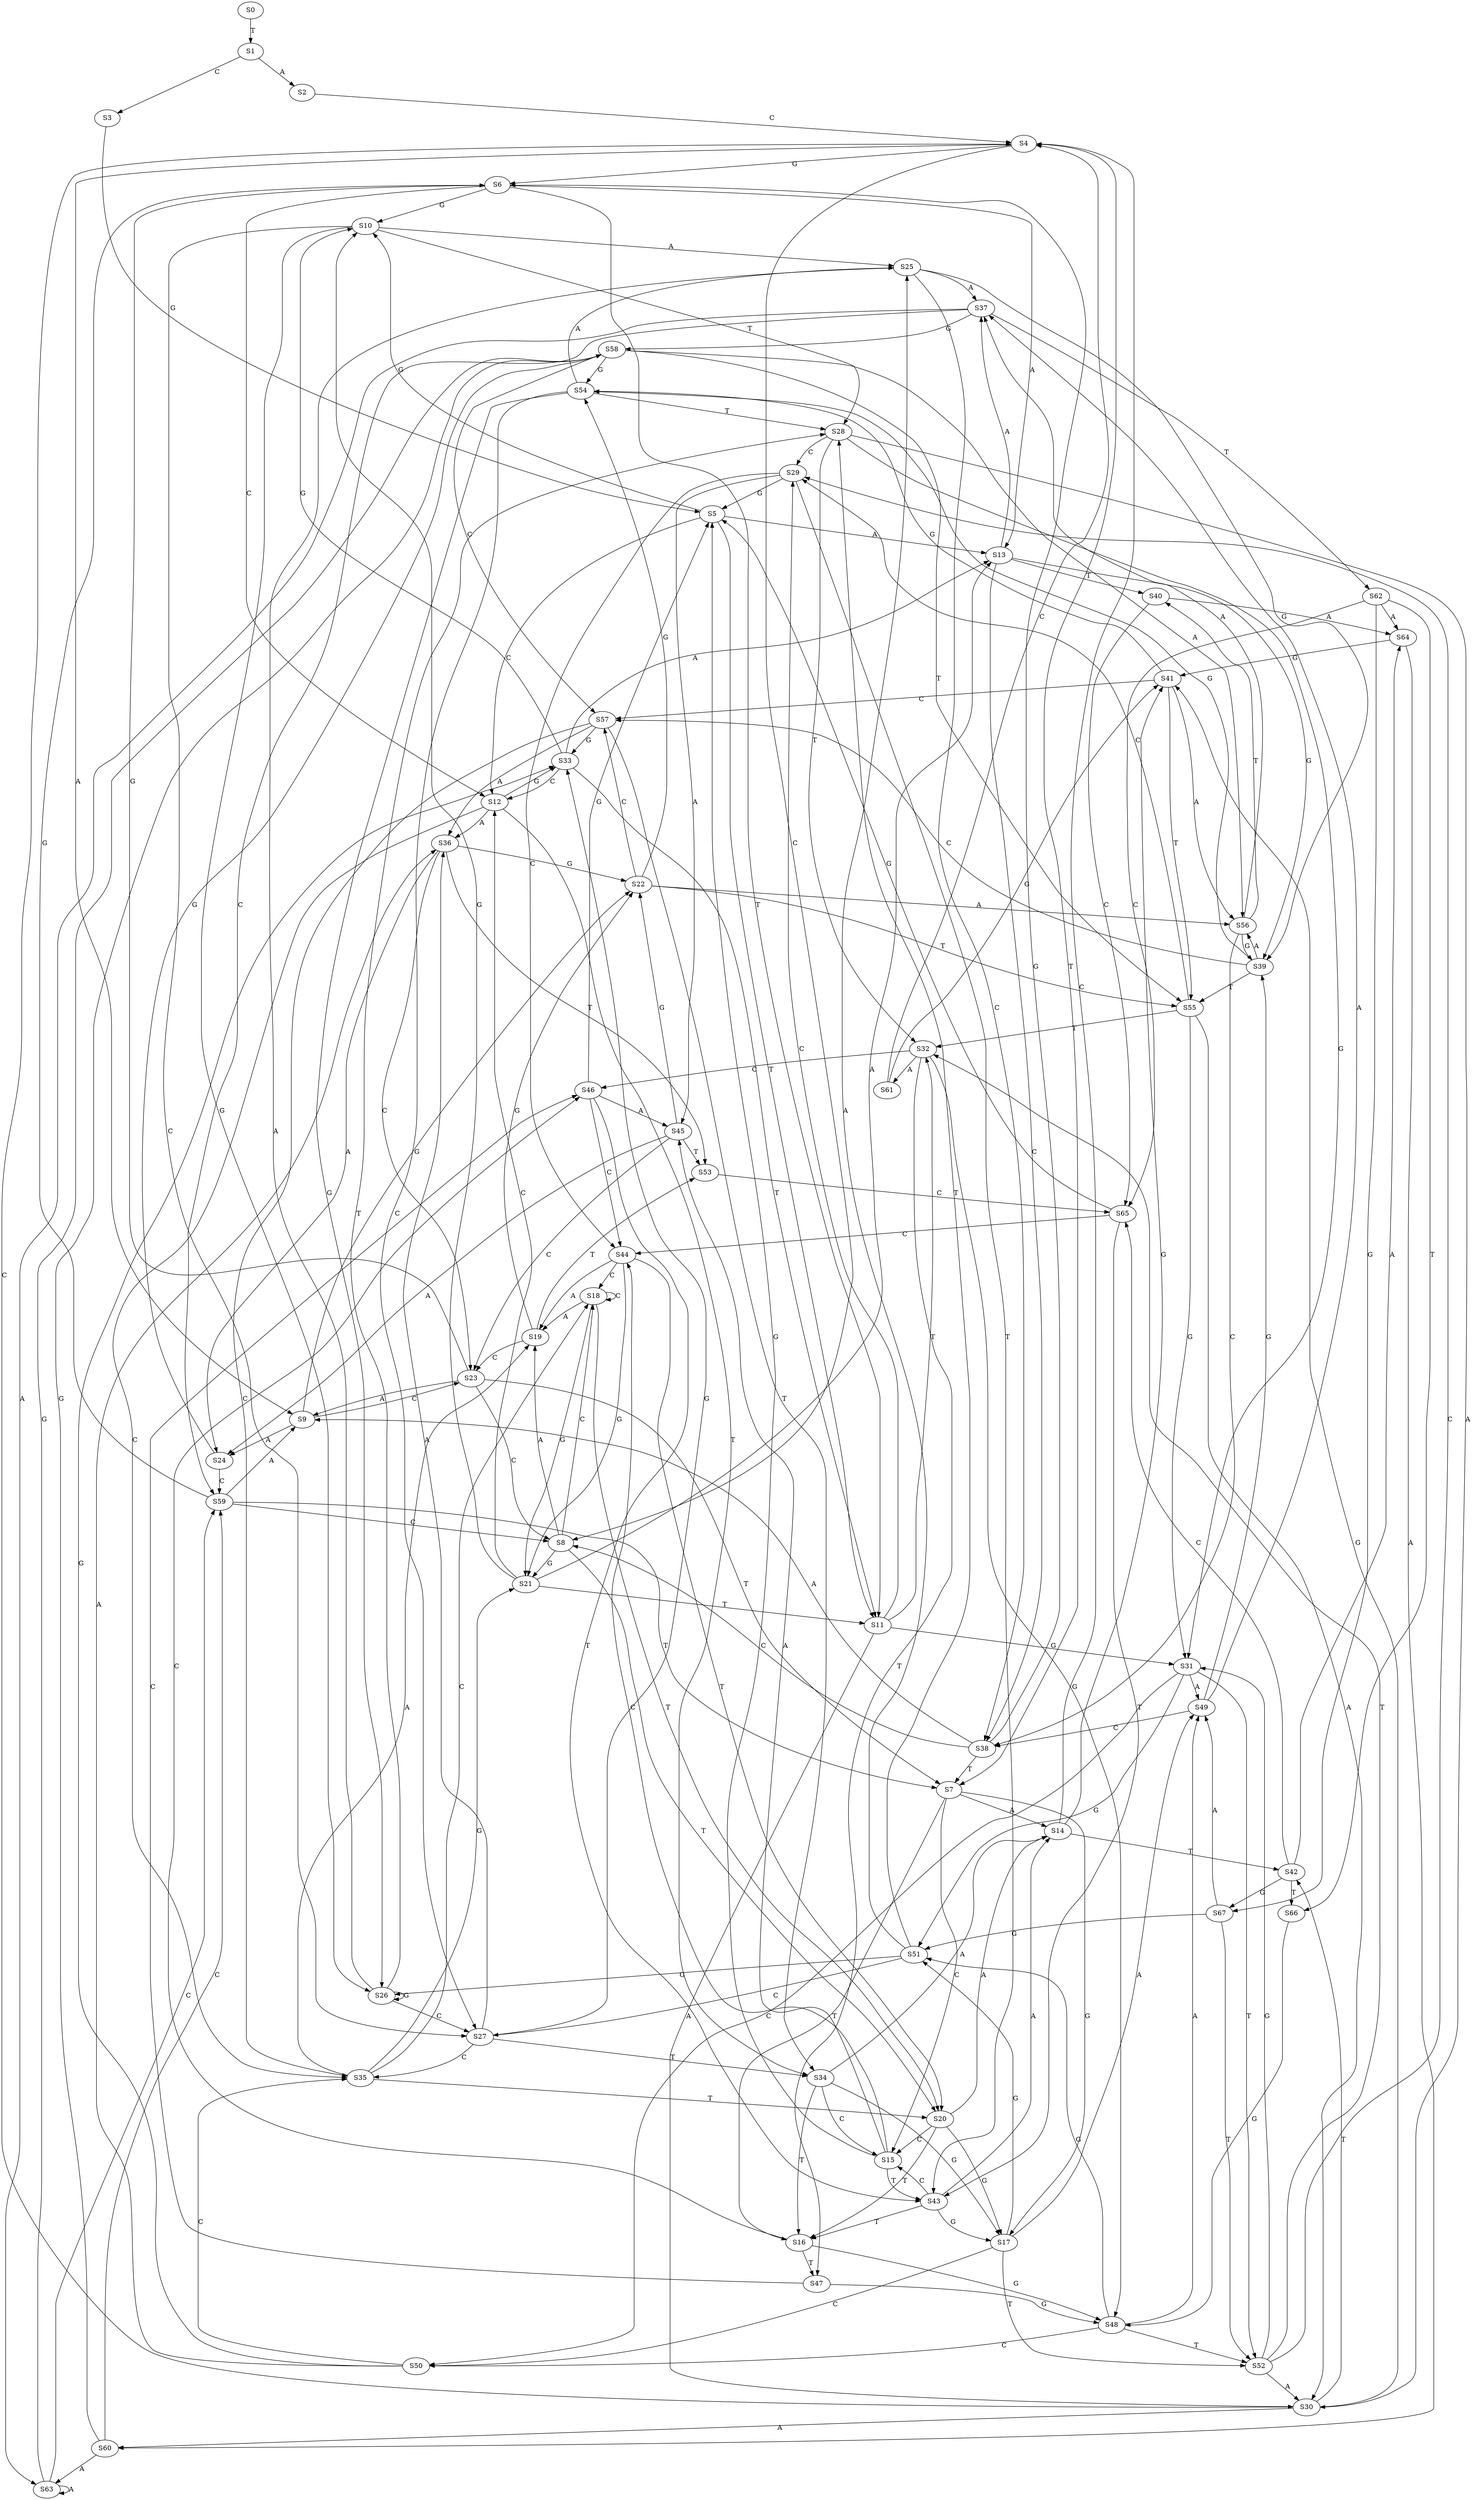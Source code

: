 strict digraph  {
	S0 -> S1 [ label = T ];
	S1 -> S2 [ label = A ];
	S1 -> S3 [ label = C ];
	S2 -> S4 [ label = C ];
	S3 -> S5 [ label = G ];
	S4 -> S6 [ label = G ];
	S4 -> S7 [ label = T ];
	S4 -> S8 [ label = C ];
	S4 -> S9 [ label = A ];
	S5 -> S10 [ label = G ];
	S5 -> S11 [ label = T ];
	S5 -> S12 [ label = C ];
	S5 -> S13 [ label = A ];
	S6 -> S10 [ label = G ];
	S6 -> S13 [ label = A ];
	S6 -> S11 [ label = T ];
	S6 -> S12 [ label = C ];
	S7 -> S14 [ label = A ];
	S7 -> S15 [ label = C ];
	S7 -> S16 [ label = T ];
	S7 -> S17 [ label = G ];
	S8 -> S18 [ label = C ];
	S8 -> S19 [ label = A ];
	S8 -> S20 [ label = T ];
	S8 -> S21 [ label = G ];
	S9 -> S22 [ label = G ];
	S9 -> S23 [ label = C ];
	S9 -> S24 [ label = A ];
	S10 -> S25 [ label = A ];
	S10 -> S26 [ label = G ];
	S10 -> S27 [ label = C ];
	S10 -> S28 [ label = T ];
	S11 -> S29 [ label = C ];
	S11 -> S30 [ label = A ];
	S11 -> S31 [ label = G ];
	S11 -> S32 [ label = T ];
	S12 -> S33 [ label = G ];
	S12 -> S34 [ label = T ];
	S12 -> S35 [ label = C ];
	S12 -> S36 [ label = A ];
	S13 -> S37 [ label = A ];
	S13 -> S38 [ label = C ];
	S13 -> S39 [ label = G ];
	S13 -> S40 [ label = T ];
	S14 -> S41 [ label = G ];
	S14 -> S42 [ label = T ];
	S14 -> S4 [ label = C ];
	S15 -> S43 [ label = T ];
	S15 -> S5 [ label = G ];
	S15 -> S44 [ label = C ];
	S15 -> S45 [ label = A ];
	S16 -> S46 [ label = C ];
	S16 -> S47 [ label = T ];
	S16 -> S48 [ label = G ];
	S17 -> S49 [ label = A ];
	S17 -> S50 [ label = C ];
	S17 -> S51 [ label = G ];
	S17 -> S52 [ label = T ];
	S18 -> S21 [ label = G ];
	S18 -> S18 [ label = C ];
	S18 -> S19 [ label = A ];
	S18 -> S20 [ label = T ];
	S19 -> S22 [ label = G ];
	S19 -> S53 [ label = T ];
	S19 -> S23 [ label = C ];
	S20 -> S17 [ label = G ];
	S20 -> S15 [ label = C ];
	S20 -> S16 [ label = T ];
	S20 -> S14 [ label = A ];
	S21 -> S13 [ label = A ];
	S21 -> S10 [ label = G ];
	S21 -> S11 [ label = T ];
	S21 -> S12 [ label = C ];
	S22 -> S54 [ label = G ];
	S22 -> S55 [ label = T ];
	S22 -> S56 [ label = A ];
	S22 -> S57 [ label = C ];
	S23 -> S7 [ label = T ];
	S23 -> S6 [ label = G ];
	S23 -> S9 [ label = A ];
	S23 -> S8 [ label = C ];
	S24 -> S58 [ label = G ];
	S24 -> S59 [ label = C ];
	S25 -> S37 [ label = A ];
	S25 -> S39 [ label = G ];
	S25 -> S38 [ label = C ];
	S26 -> S28 [ label = T ];
	S26 -> S27 [ label = C ];
	S26 -> S26 [ label = G ];
	S26 -> S25 [ label = A ];
	S27 -> S34 [ label = T ];
	S27 -> S35 [ label = C ];
	S27 -> S36 [ label = A ];
	S27 -> S33 [ label = G ];
	S28 -> S30 [ label = A ];
	S28 -> S29 [ label = C ];
	S28 -> S31 [ label = G ];
	S28 -> S32 [ label = T ];
	S29 -> S43 [ label = T ];
	S29 -> S5 [ label = G ];
	S29 -> S45 [ label = A ];
	S29 -> S44 [ label = C ];
	S30 -> S42 [ label = T ];
	S30 -> S41 [ label = G ];
	S30 -> S60 [ label = A ];
	S30 -> S4 [ label = C ];
	S31 -> S52 [ label = T ];
	S31 -> S51 [ label = G ];
	S31 -> S49 [ label = A ];
	S31 -> S50 [ label = C ];
	S32 -> S46 [ label = C ];
	S32 -> S48 [ label = G ];
	S32 -> S61 [ label = A ];
	S32 -> S47 [ label = T ];
	S33 -> S10 [ label = G ];
	S33 -> S13 [ label = A ];
	S33 -> S11 [ label = T ];
	S33 -> S12 [ label = C ];
	S34 -> S14 [ label = A ];
	S34 -> S15 [ label = C ];
	S34 -> S16 [ label = T ];
	S34 -> S17 [ label = G ];
	S35 -> S21 [ label = G ];
	S35 -> S19 [ label = A ];
	S35 -> S20 [ label = T ];
	S35 -> S18 [ label = C ];
	S36 -> S22 [ label = G ];
	S36 -> S23 [ label = C ];
	S36 -> S24 [ label = A ];
	S36 -> S53 [ label = T ];
	S37 -> S62 [ label = T ];
	S37 -> S59 [ label = C ];
	S37 -> S63 [ label = A ];
	S37 -> S58 [ label = G ];
	S38 -> S7 [ label = T ];
	S38 -> S6 [ label = G ];
	S38 -> S8 [ label = C ];
	S38 -> S9 [ label = A ];
	S39 -> S55 [ label = T ];
	S39 -> S54 [ label = G ];
	S39 -> S56 [ label = A ];
	S39 -> S57 [ label = C ];
	S40 -> S64 [ label = A ];
	S40 -> S65 [ label = C ];
	S41 -> S55 [ label = T ];
	S41 -> S56 [ label = A ];
	S41 -> S57 [ label = C ];
	S41 -> S54 [ label = G ];
	S42 -> S65 [ label = C ];
	S42 -> S64 [ label = A ];
	S42 -> S66 [ label = T ];
	S42 -> S67 [ label = G ];
	S43 -> S17 [ label = G ];
	S43 -> S15 [ label = C ];
	S43 -> S14 [ label = A ];
	S43 -> S16 [ label = T ];
	S44 -> S18 [ label = C ];
	S44 -> S19 [ label = A ];
	S44 -> S20 [ label = T ];
	S44 -> S21 [ label = G ];
	S45 -> S53 [ label = T ];
	S45 -> S23 [ label = C ];
	S45 -> S24 [ label = A ];
	S45 -> S22 [ label = G ];
	S46 -> S45 [ label = A ];
	S46 -> S44 [ label = C ];
	S46 -> S5 [ label = G ];
	S46 -> S43 [ label = T ];
	S47 -> S48 [ label = G ];
	S47 -> S46 [ label = C ];
	S48 -> S51 [ label = G ];
	S48 -> S50 [ label = C ];
	S48 -> S52 [ label = T ];
	S48 -> S49 [ label = A ];
	S49 -> S39 [ label = G ];
	S49 -> S38 [ label = C ];
	S49 -> S37 [ label = A ];
	S50 -> S35 [ label = C ];
	S50 -> S33 [ label = G ];
	S50 -> S36 [ label = A ];
	S51 -> S26 [ label = G ];
	S51 -> S27 [ label = C ];
	S51 -> S25 [ label = A ];
	S51 -> S28 [ label = T ];
	S52 -> S29 [ label = C ];
	S52 -> S32 [ label = T ];
	S52 -> S31 [ label = G ];
	S52 -> S30 [ label = A ];
	S53 -> S65 [ label = C ];
	S54 -> S25 [ label = A ];
	S54 -> S26 [ label = G ];
	S54 -> S28 [ label = T ];
	S54 -> S27 [ label = C ];
	S55 -> S30 [ label = A ];
	S55 -> S29 [ label = C ];
	S55 -> S31 [ label = G ];
	S55 -> S32 [ label = T ];
	S56 -> S37 [ label = A ];
	S56 -> S38 [ label = C ];
	S56 -> S40 [ label = T ];
	S56 -> S39 [ label = G ];
	S57 -> S35 [ label = C ];
	S57 -> S36 [ label = A ];
	S57 -> S33 [ label = G ];
	S57 -> S34 [ label = T ];
	S58 -> S55 [ label = T ];
	S58 -> S56 [ label = A ];
	S58 -> S57 [ label = C ];
	S58 -> S54 [ label = G ];
	S59 -> S9 [ label = A ];
	S59 -> S8 [ label = C ];
	S59 -> S6 [ label = G ];
	S59 -> S7 [ label = T ];
	S60 -> S58 [ label = G ];
	S60 -> S63 [ label = A ];
	S60 -> S59 [ label = C ];
	S61 -> S4 [ label = C ];
	S61 -> S41 [ label = G ];
	S62 -> S64 [ label = A ];
	S62 -> S65 [ label = C ];
	S62 -> S67 [ label = G ];
	S62 -> S66 [ label = T ];
	S63 -> S58 [ label = G ];
	S63 -> S59 [ label = C ];
	S63 -> S63 [ label = A ];
	S64 -> S41 [ label = G ];
	S64 -> S60 [ label = A ];
	S65 -> S44 [ label = C ];
	S65 -> S5 [ label = G ];
	S65 -> S43 [ label = T ];
	S66 -> S48 [ label = G ];
	S67 -> S51 [ label = G ];
	S67 -> S49 [ label = A ];
	S67 -> S52 [ label = T ];
}
